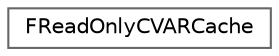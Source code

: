 digraph "Graphical Class Hierarchy"
{
 // INTERACTIVE_SVG=YES
 // LATEX_PDF_SIZE
  bgcolor="transparent";
  edge [fontname=Helvetica,fontsize=10,labelfontname=Helvetica,labelfontsize=10];
  node [fontname=Helvetica,fontsize=10,shape=box,height=0.2,width=0.4];
  rankdir="LR";
  Node0 [id="Node000000",label="FReadOnlyCVARCache",height=0.2,width=0.4,color="grey40", fillcolor="white", style="filled",URL="$db/d33/structFReadOnlyCVARCache.html",tooltip=" "];
}
